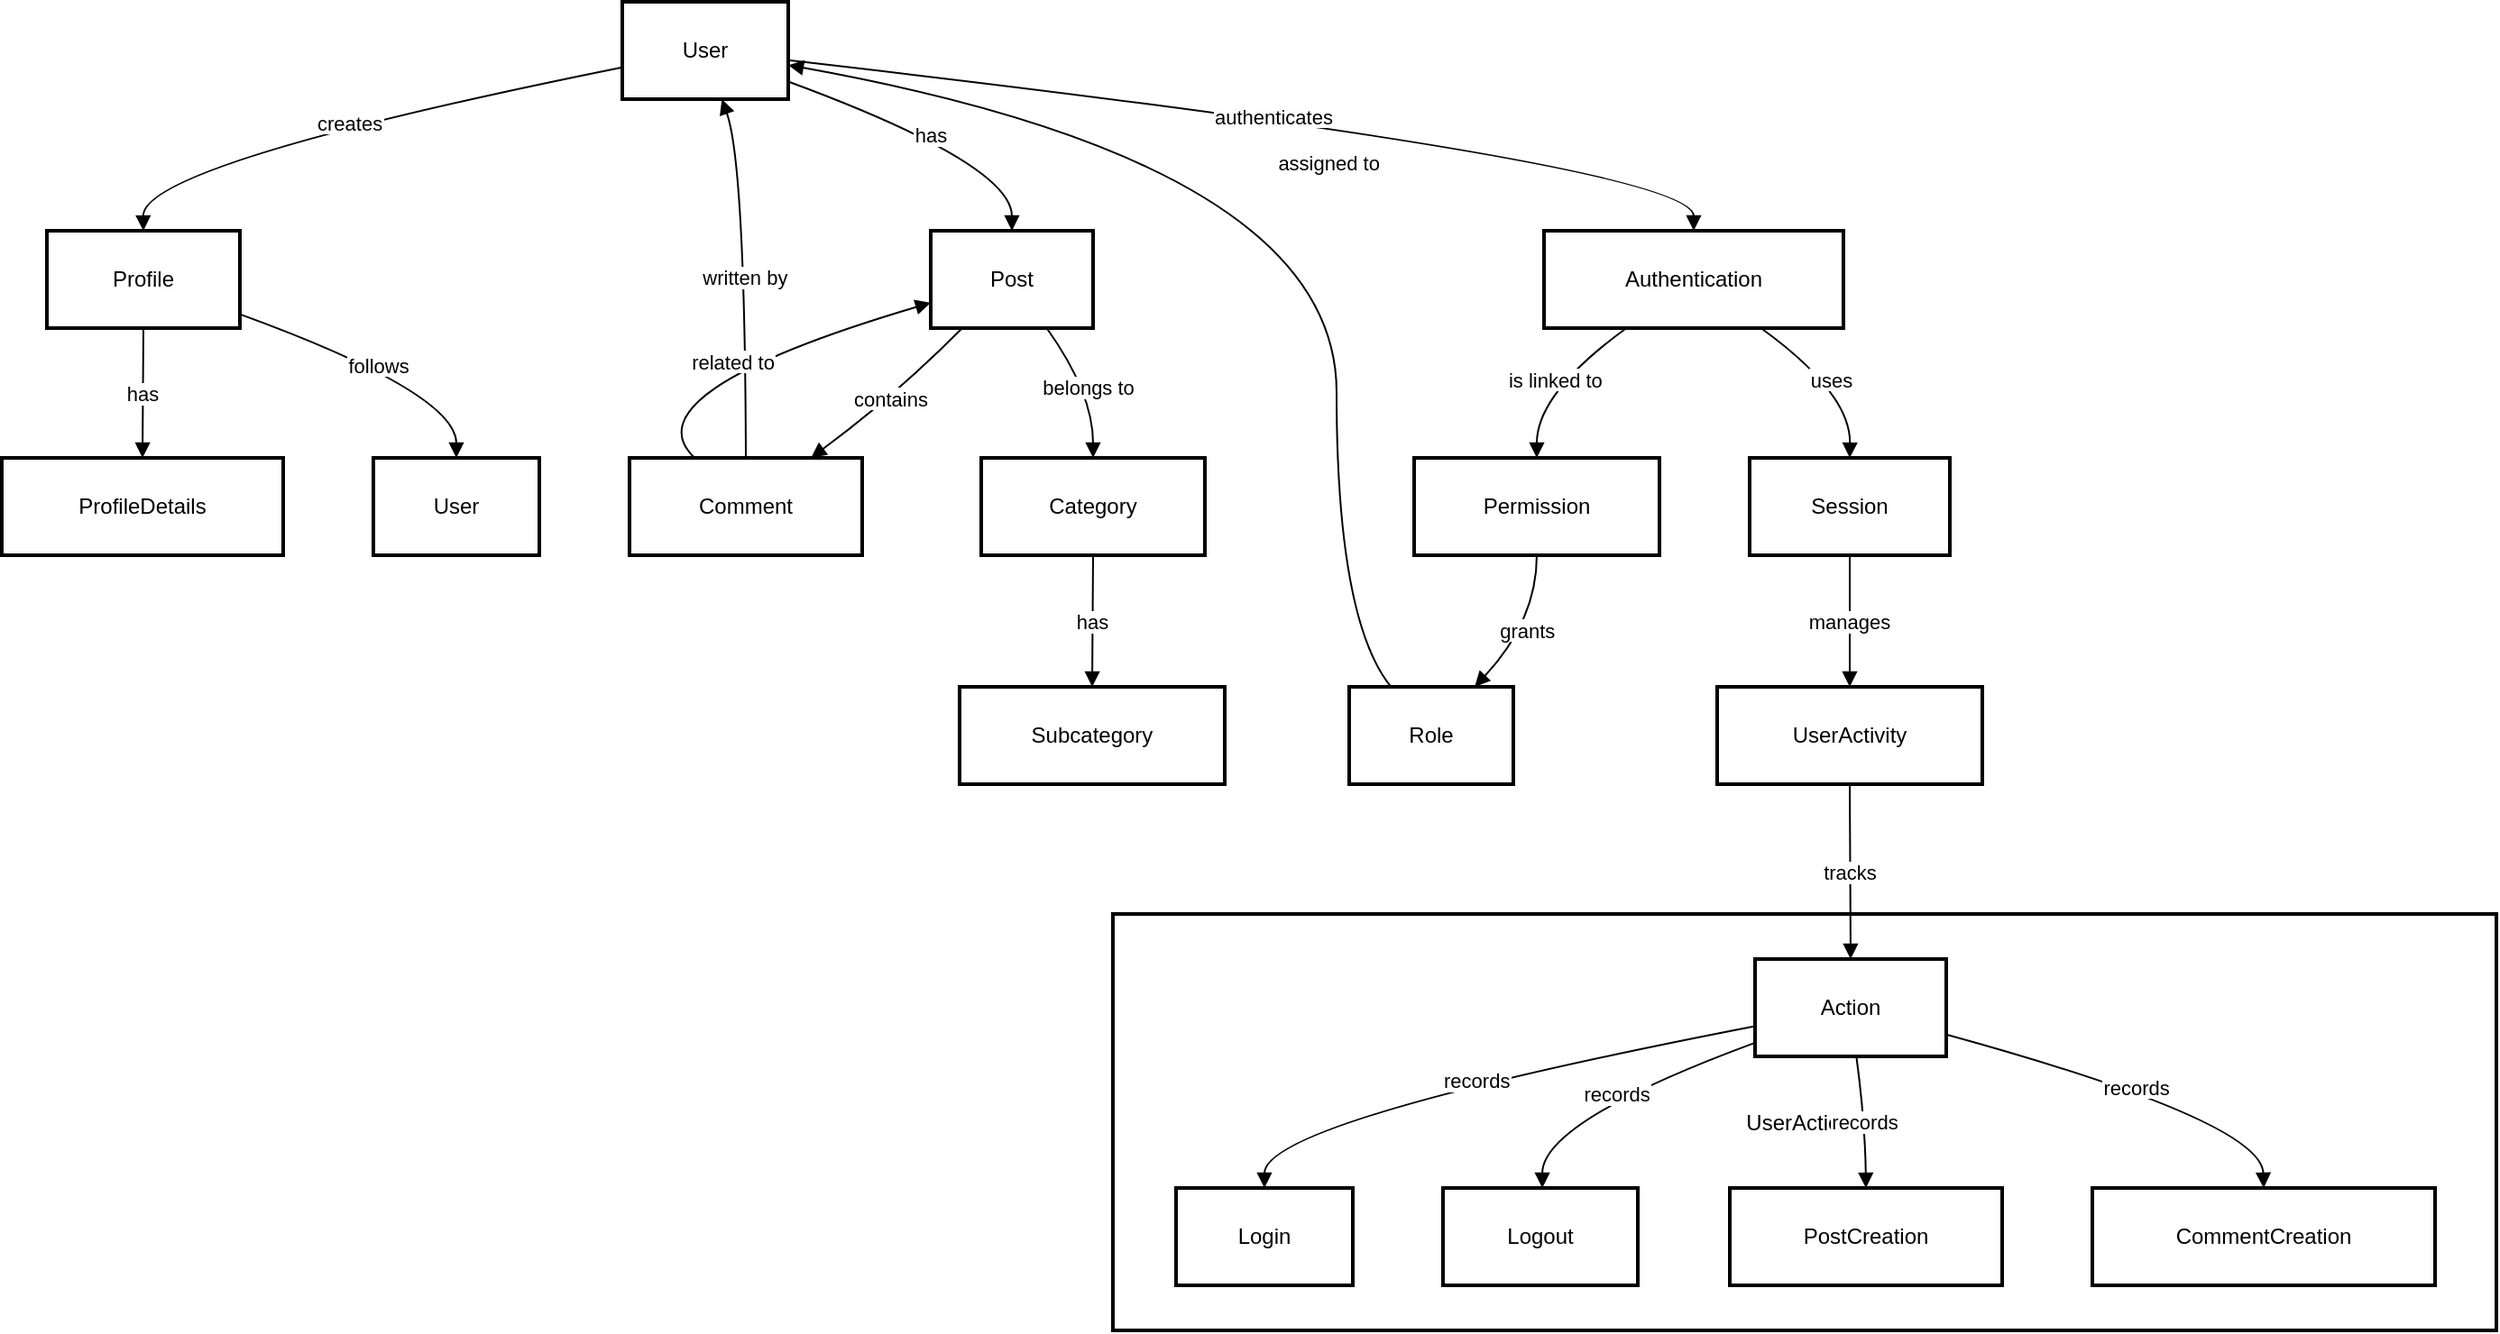 <mxfile version="26.2.14">
  <diagram name="Page-1" id="u8MaMi5cdq2Xx_QMvfz3">
    <mxGraphModel>
      <root>
        <mxCell id="0" />
        <mxCell id="1" parent="0" />
        <mxCell id="2" value="UserActions" style="whiteSpace=wrap;strokeWidth=2;" vertex="1" parent="1">
          <mxGeometry x="624" y="514" width="767" height="231" as="geometry" />
        </mxCell>
        <mxCell id="3" value="User" style="whiteSpace=wrap;strokeWidth=2;" vertex="1" parent="1">
          <mxGeometry x="352" y="8" width="92" height="54" as="geometry" />
        </mxCell>
        <mxCell id="4" value="Profile" style="whiteSpace=wrap;strokeWidth=2;" vertex="1" parent="1">
          <mxGeometry x="33" y="135" width="107" height="54" as="geometry" />
        </mxCell>
        <mxCell id="5" value="Authentication" style="whiteSpace=wrap;strokeWidth=2;" vertex="1" parent="1">
          <mxGeometry x="863" y="135" width="166" height="54" as="geometry" />
        </mxCell>
        <mxCell id="6" value="Post" style="whiteSpace=wrap;strokeWidth=2;" vertex="1" parent="1">
          <mxGeometry x="523" y="135" width="90" height="54" as="geometry" />
        </mxCell>
        <mxCell id="7" value="ProfileDetails" style="whiteSpace=wrap;strokeWidth=2;" vertex="1" parent="1">
          <mxGeometry x="8" y="261" width="156" height="54" as="geometry" />
        </mxCell>
        <mxCell id="8" value="User" style="whiteSpace=wrap;strokeWidth=2;" vertex="1" parent="1">
          <mxGeometry x="214" y="261" width="92" height="54" as="geometry" />
        </mxCell>
        <mxCell id="9" value="Comment" style="whiteSpace=wrap;strokeWidth=2;" vertex="1" parent="1">
          <mxGeometry x="356" y="261" width="129" height="54" as="geometry" />
        </mxCell>
        <mxCell id="10" value="Category" style="whiteSpace=wrap;strokeWidth=2;" vertex="1" parent="1">
          <mxGeometry x="551" y="261" width="124" height="54" as="geometry" />
        </mxCell>
        <mxCell id="11" value="Subcategory" style="whiteSpace=wrap;strokeWidth=2;" vertex="1" parent="1">
          <mxGeometry x="539" y="388" width="147" height="54" as="geometry" />
        </mxCell>
        <mxCell id="12" value="Session" style="whiteSpace=wrap;strokeWidth=2;" vertex="1" parent="1">
          <mxGeometry x="977" y="261" width="111" height="54" as="geometry" />
        </mxCell>
        <mxCell id="13" value="Permission" style="whiteSpace=wrap;strokeWidth=2;" vertex="1" parent="1">
          <mxGeometry x="791" y="261" width="136" height="54" as="geometry" />
        </mxCell>
        <mxCell id="14" value="Role" style="whiteSpace=wrap;strokeWidth=2;" vertex="1" parent="1">
          <mxGeometry x="755" y="388" width="91" height="54" as="geometry" />
        </mxCell>
        <mxCell id="15" value="UserActivity" style="whiteSpace=wrap;strokeWidth=2;" vertex="1" parent="1">
          <mxGeometry x="959" y="388" width="147" height="54" as="geometry" />
        </mxCell>
        <mxCell id="16" value="Action" style="whiteSpace=wrap;strokeWidth=2;" vertex="1" parent="1">
          <mxGeometry x="980" y="539" width="106" height="54" as="geometry" />
        </mxCell>
        <mxCell id="17" value="Login" style="whiteSpace=wrap;strokeWidth=2;" vertex="1" parent="1">
          <mxGeometry x="659" y="666" width="98" height="54" as="geometry" />
        </mxCell>
        <mxCell id="18" value="Logout" style="whiteSpace=wrap;strokeWidth=2;" vertex="1" parent="1">
          <mxGeometry x="807" y="666" width="108" height="54" as="geometry" />
        </mxCell>
        <mxCell id="19" value="PostCreation" style="whiteSpace=wrap;strokeWidth=2;" vertex="1" parent="1">
          <mxGeometry x="966" y="666" width="151" height="54" as="geometry" />
        </mxCell>
        <mxCell id="20" value="CommentCreation" style="whiteSpace=wrap;strokeWidth=2;" vertex="1" parent="1">
          <mxGeometry x="1167" y="666" width="190" height="54" as="geometry" />
        </mxCell>
        <mxCell id="21" value="creates" style="curved=1;startArrow=none;endArrow=block;exitX=0.01;exitY=0.67;entryX=0.5;entryY=-0.01;" edge="1" parent="1" source="3" target="4">
          <mxGeometry relative="1" as="geometry">
            <Array as="points">
              <mxPoint x="86" y="98" />
            </Array>
          </mxGeometry>
        </mxCell>
        <mxCell id="22" value="authenticates" style="curved=1;startArrow=none;endArrow=block;exitX=1;exitY=0.6;entryX=0.5;entryY=-0.01;" edge="1" parent="1" source="3" target="5">
          <mxGeometry relative="1" as="geometry">
            <Array as="points">
              <mxPoint x="946" y="98" />
            </Array>
          </mxGeometry>
        </mxCell>
        <mxCell id="23" value="has" style="curved=1;startArrow=none;endArrow=block;exitX=1;exitY=0.82;entryX=0.5;entryY=-0.01;" edge="1" parent="1" source="3" target="6">
          <mxGeometry relative="1" as="geometry">
            <Array as="points">
              <mxPoint x="568" y="98" />
            </Array>
          </mxGeometry>
        </mxCell>
        <mxCell id="24" value="has" style="curved=1;startArrow=none;endArrow=block;exitX=0.5;exitY=0.99;entryX=0.5;entryY=0;" edge="1" parent="1" source="4" target="7">
          <mxGeometry relative="1" as="geometry">
            <Array as="points" />
          </mxGeometry>
        </mxCell>
        <mxCell id="25" value="follows" style="curved=1;startArrow=none;endArrow=block;exitX=0.99;exitY=0.85;entryX=0.5;entryY=0;" edge="1" parent="1" source="4" target="8">
          <mxGeometry relative="1" as="geometry">
            <Array as="points">
              <mxPoint x="260" y="225" />
            </Array>
          </mxGeometry>
        </mxCell>
        <mxCell id="26" value="contains" style="curved=1;startArrow=none;endArrow=block;exitX=0.2;exitY=0.99;entryX=0.78;entryY=0;" edge="1" parent="1" source="6" target="9">
          <mxGeometry relative="1" as="geometry">
            <Array as="points">
              <mxPoint x="505" y="225" />
            </Array>
          </mxGeometry>
        </mxCell>
        <mxCell id="27" value="belongs to" style="curved=1;startArrow=none;endArrow=block;exitX=0.71;exitY=0.99;entryX=0.5;entryY=0;" edge="1" parent="1" source="6" target="10">
          <mxGeometry relative="1" as="geometry">
            <Array as="points">
              <mxPoint x="613" y="225" />
            </Array>
          </mxGeometry>
        </mxCell>
        <mxCell id="28" value="has" style="curved=1;startArrow=none;endArrow=block;exitX=0.5;exitY=1;entryX=0.5;entryY=-0.01;" edge="1" parent="1" source="10" target="11">
          <mxGeometry relative="1" as="geometry">
            <Array as="points" />
          </mxGeometry>
        </mxCell>
        <mxCell id="29" value="written by" style="curved=1;startArrow=none;endArrow=block;exitX=0.5;exitY=0;entryX=0.6;entryY=1;" edge="1" parent="1" source="9" target="3">
          <mxGeometry relative="1" as="geometry">
            <Array as="points">
              <mxPoint x="420" y="98" />
            </Array>
          </mxGeometry>
        </mxCell>
        <mxCell id="30" value="related to" style="curved=1;startArrow=none;endArrow=block;exitX=0.28;exitY=0;entryX=0;entryY=0.74;" edge="1" parent="1" source="9" target="6">
          <mxGeometry relative="1" as="geometry">
            <Array as="points">
              <mxPoint x="354" y="225" />
            </Array>
          </mxGeometry>
        </mxCell>
        <mxCell id="31" value="uses" style="curved=1;startArrow=none;endArrow=block;exitX=0.72;exitY=0.99;entryX=0.5;entryY=0;" edge="1" parent="1" source="5" target="12">
          <mxGeometry relative="1" as="geometry">
            <Array as="points">
              <mxPoint x="1033" y="225" />
            </Array>
          </mxGeometry>
        </mxCell>
        <mxCell id="32" value="is linked to" style="curved=1;startArrow=none;endArrow=block;exitX=0.28;exitY=0.99;entryX=0.5;entryY=0;" edge="1" parent="1" source="5" target="13">
          <mxGeometry relative="1" as="geometry">
            <Array as="points">
              <mxPoint x="859" y="225" />
            </Array>
          </mxGeometry>
        </mxCell>
        <mxCell id="33" value="grants" style="curved=1;startArrow=none;endArrow=block;exitX=0.5;exitY=1;entryX=0.77;entryY=-0.01;" edge="1" parent="1" source="13" target="14">
          <mxGeometry relative="1" as="geometry">
            <Array as="points">
              <mxPoint x="859" y="351" />
            </Array>
          </mxGeometry>
        </mxCell>
        <mxCell id="34" value="assigned to" style="curved=1;startArrow=none;endArrow=block;exitX=0.25;exitY=-0.01;entryX=1;entryY=0.65;" edge="1" parent="1" source="14" target="3">
          <mxGeometry relative="1" as="geometry">
            <Array as="points">
              <mxPoint x="748" y="351" />
              <mxPoint x="748" y="98" />
            </Array>
          </mxGeometry>
        </mxCell>
        <mxCell id="35" value="manages" style="curved=1;startArrow=none;endArrow=block;exitX=0.5;exitY=1;entryX=0.5;entryY=-0.01;" edge="1" parent="1" source="12" target="15">
          <mxGeometry relative="1" as="geometry">
            <Array as="points" />
          </mxGeometry>
        </mxCell>
        <mxCell id="36" value="tracks" style="curved=1;startArrow=none;endArrow=block;exitX=0.5;exitY=0.99;entryX=0.5;entryY=0;" edge="1" parent="1" source="15" target="16">
          <mxGeometry relative="1" as="geometry">
            <Array as="points" />
          </mxGeometry>
        </mxCell>
        <mxCell id="37" value="records" style="curved=1;startArrow=none;endArrow=block;exitX=0;exitY=0.69;entryX=0.5;entryY=-0.01;" edge="1" parent="1" source="16" target="17">
          <mxGeometry relative="1" as="geometry">
            <Array as="points">
              <mxPoint x="708" y="629" />
            </Array>
          </mxGeometry>
        </mxCell>
        <mxCell id="38" value="records" style="curved=1;startArrow=none;endArrow=block;exitX=0;exitY=0.86;entryX=0.51;entryY=-0.01;" edge="1" parent="1" source="16" target="18">
          <mxGeometry relative="1" as="geometry">
            <Array as="points">
              <mxPoint x="862" y="629" />
            </Array>
          </mxGeometry>
        </mxCell>
        <mxCell id="39" value="records" style="curved=1;startArrow=none;endArrow=block;exitX=0.53;exitY=1;entryX=0.5;entryY=-0.01;" edge="1" parent="1" source="16" target="19">
          <mxGeometry relative="1" as="geometry">
            <Array as="points">
              <mxPoint x="1041" y="629" />
            </Array>
          </mxGeometry>
        </mxCell>
        <mxCell id="40" value="records" style="curved=1;startArrow=none;endArrow=block;exitX=0.99;exitY=0.77;entryX=0.5;entryY=-0.01;" edge="1" parent="1" source="16" target="20">
          <mxGeometry relative="1" as="geometry">
            <Array as="points">
              <mxPoint x="1261" y="629" />
            </Array>
          </mxGeometry>
        </mxCell>
      </root>
    </mxGraphModel>
  </diagram>
</mxfile>
